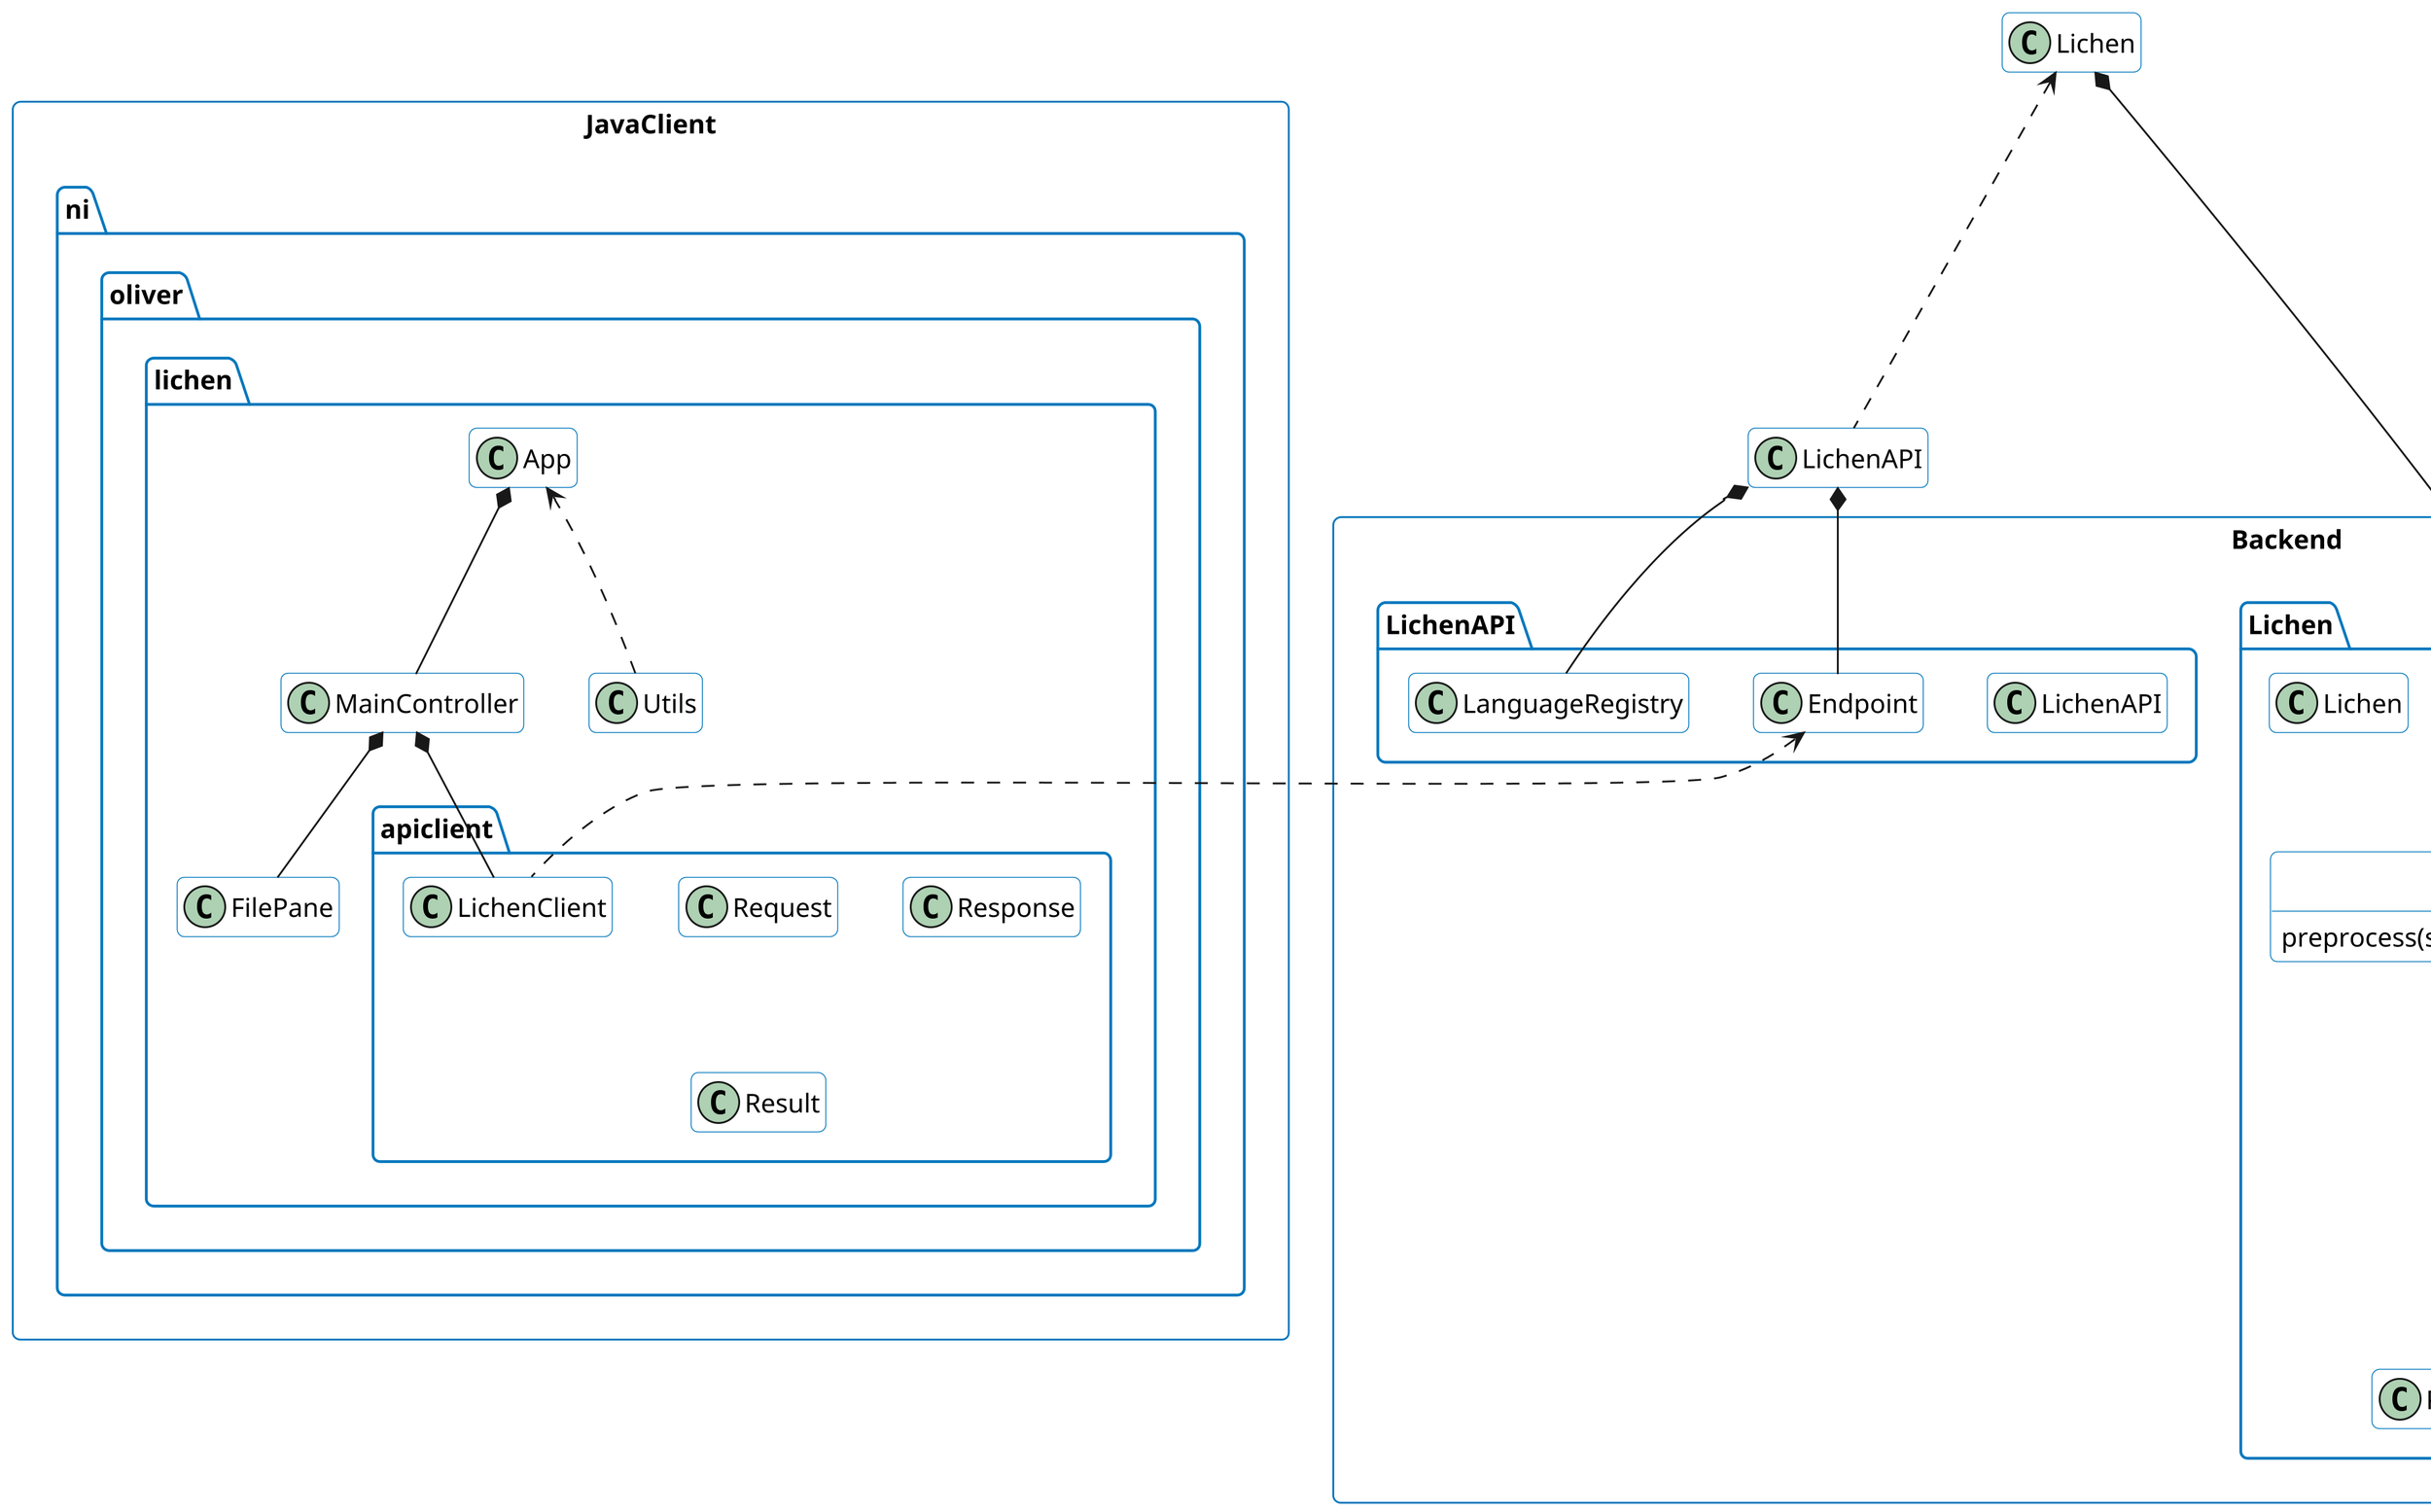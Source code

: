 @startuml

package Backend <<Rectangle>> {
    package Lichen {
        class Fingerprinter
        class Preprocessor
        class Winnower
        class Lichen

        interface Language
        class Python
        class Java
    }

    package LichenAPI {
        class LichenAPI
        class Endpoint
        class LanguageRegistry
    }
}

package JavaClient <<Rectangle>> {
    package ni.oliver.lichen.apiclient {
        class LichenClient
        class Request
        class Response
        class Result
    }

    package ni.oliver.lichen {
        class App
        class MainController
        class FilePane
        class Utils
    }
}

Preprocessor : preprocess(s: str, language: Language): str
Winnower : winnow(s: str): list[int]

Language <|-- Java
Language <|-- Python
Preprocessor *-- Language
Fingerprinter *-- Preprocessor
Fingerprinter *-- Winnower
Lichen *-- Fingerprinter

Lichen <.. LichenAPI
LichenAPI *-- Endpoint
LichenAPI *-- LanguageRegistry

Endpoint <.. LichenClient
App <.. Utils
App *-- MainController
MainController *-- LichenClient
MainController *-- FilePane

' ------------- '
' Style Options '
' ------------- '

hide empty methods
hide empty fields

!define STYLE_ACCENT #0277BD
!define STYLE_BGC #FFF
!define STYLE_FGC #000

skinparam {
    DPI 300
    Shadowing false
    DefaultFontName -apple-system,BlinkMacSystemFont,Segoe UI,Helvetica,Arial,sans-serif,Apple Color Emoji,Segoe UI Emoji
    DefaultMonospacedFontName SFMono-Regular,Consolas,Liberation Mono,Menlo,monospace
    DefaultFontColor STYLE_FGC
    ArrowColor STYLE_ACCENT
    ActivityBorderColor STYLE_ACCENT
    ActivityDiamondBorderColor STYLE_ACCENT
    ActorBorderColor STYLE_ACCENT
    AgentBorderColor STYLE_ACCENT
    ArtifactBorderColor STYLE_ACCENT
    BoundaryBorderColor STYLE_ACCENT
    ClassBorderColor STYLE_ACCENT
    CloudBorderColor STYLE_ACCENT
    CollectionsBorderColor STYLE_ACCENT
    ComponentBorderColor STYLE_ACCENT
    ControlBorderColor STYLE_ACCENT
    DatabaseBorderColor STYLE_ACCENT
    EntityBorderColor STYLE_ACCENT
    FileBorderColor STYLE_ACCENT
    FolderBorderColor STYLE_ACCENT
    FrameBorderColor STYLE_ACCENT
    InterfaceBorderColor STYLE_ACCENT
    LegendBorderColor STYLE_ACCENT
    NodeBorderColor STYLE_ACCENT
    NoteBorderColor STYLE_ACCENT
    ObjectBorderColor STYLE_ACCENT
    PackageBorderColor STYLE_ACCENT
    ParticipantBorderColor STYLE_ACCENT
    PartitionBorderColor STYLE_ACCENT
    QueueBorderColor STYLE_ACCENT
    RectangleBorderColor STYLE_ACCENT
    SequenceBoxBorderColor STYLE_ACCENT
    SequenceDividerBorderColor STYLE_ACCENT
    SequenceGroupBorderColor STYLE_ACCENT
    SequenceLifeLineBorderColor STYLE_ACCENT
    SequenceReferenceBorderColor STYLE_ACCENT
    StackBorderColor STYLE_ACCENT
    StateBorderColor STYLE_ACCENT
    StorageBorderColor STYLE_ACCENT
    SwimlaneBorderColor STYLE_ACCENT
    UsecaseBorderColor STYLE_ACCENT
    ActivityBackgroundColor STYLE_BGC
    ActivityDiamondBackgroundColor STYLE_BGC
    ActorBackgroundColor STYLE_BGC
    AgentBackgroundColor STYLE_BGC
    ArtifactBackgroundColor STYLE_BGC
    BackgroundColor STYLE_BGC
    BoundaryBackgroundColor STYLE_BGC
    ClassBackgroundColor STYLE_BGC
    ClassHeaderBackgroundColor STYLE_BGC
    CloudBackgroundColor STYLE_BGC
    CollectionsBackgroundColor STYLE_BGC
    ComponentBackgroundColor STYLE_BGC
    ControlBackgroundColor STYLE_BGC
    DatabaseBackgroundColor STYLE_BGC
    EntityBackgroundColor STYLE_BGC
    FileBackgroundColor STYLE_BGC
    FolderBackgroundColor STYLE_BGC
    FrameBackgroundColor STYLE_BGC
    IconPackageBackgroundColor STYLE_BGC
    IconPrivateBackgroundColor STYLE_BGC
    IconProtectedBackgroundColor STYLE_BGC
    IconPublicBackgroundColor STYLE_BGC
    InterfaceBackgroundColor STYLE_BGC
    LegendBackgroundColor STYLE_BGC
    NodeBackgroundColor STYLE_BGC
    NoteBackgroundColor STYLE_BGC
    ObjectBackgroundColor STYLE_BGC
    PackageBackgroundColor STYLE_BGC
    ParticipantBackgroundColor STYLE_BGC
    PartitionBackgroundColor STYLE_BGC
    QueueBackgroundColor STYLE_BGC
    RectangleBackgroundColor STYLE_BGC
    SequenceBoxBackgroundColor STYLE_BGC
    SequenceDividerBackgroundColor STYLE_BGC
    SequenceGroupBackgroundColor STYLE_BGC
    SequenceGroupBodyBackgroundColor STYLE_BGC
    SequenceLifeLineBackgroundColor STYLE_BGC
    SequenceReferenceBackgroundColor STYLE_BGC
    SequenceReferenceHeaderBackgroundColor STYLE_BGC
    StackBackgroundColor STYLE_BGC
    StateBackgroundColor STYLE_BGC
    StereotypeABackgroundColor STYLE_BGC
    StereotypeCBackgroundColor STYLE_BGC
    StereotypeEBackgroundColor STYLE_BGC
    StereotypeIBackgroundColor STYLE_BGC
    StereotypeNBackgroundColor STYLE_BGC
    StorageBackgroundColor STYLE_BGC
    TitleBackgroundColor STYLE_BGC
    UsecaseBackgroundColor STYLE_BGC
    roundcorner 8
}

@enduml
